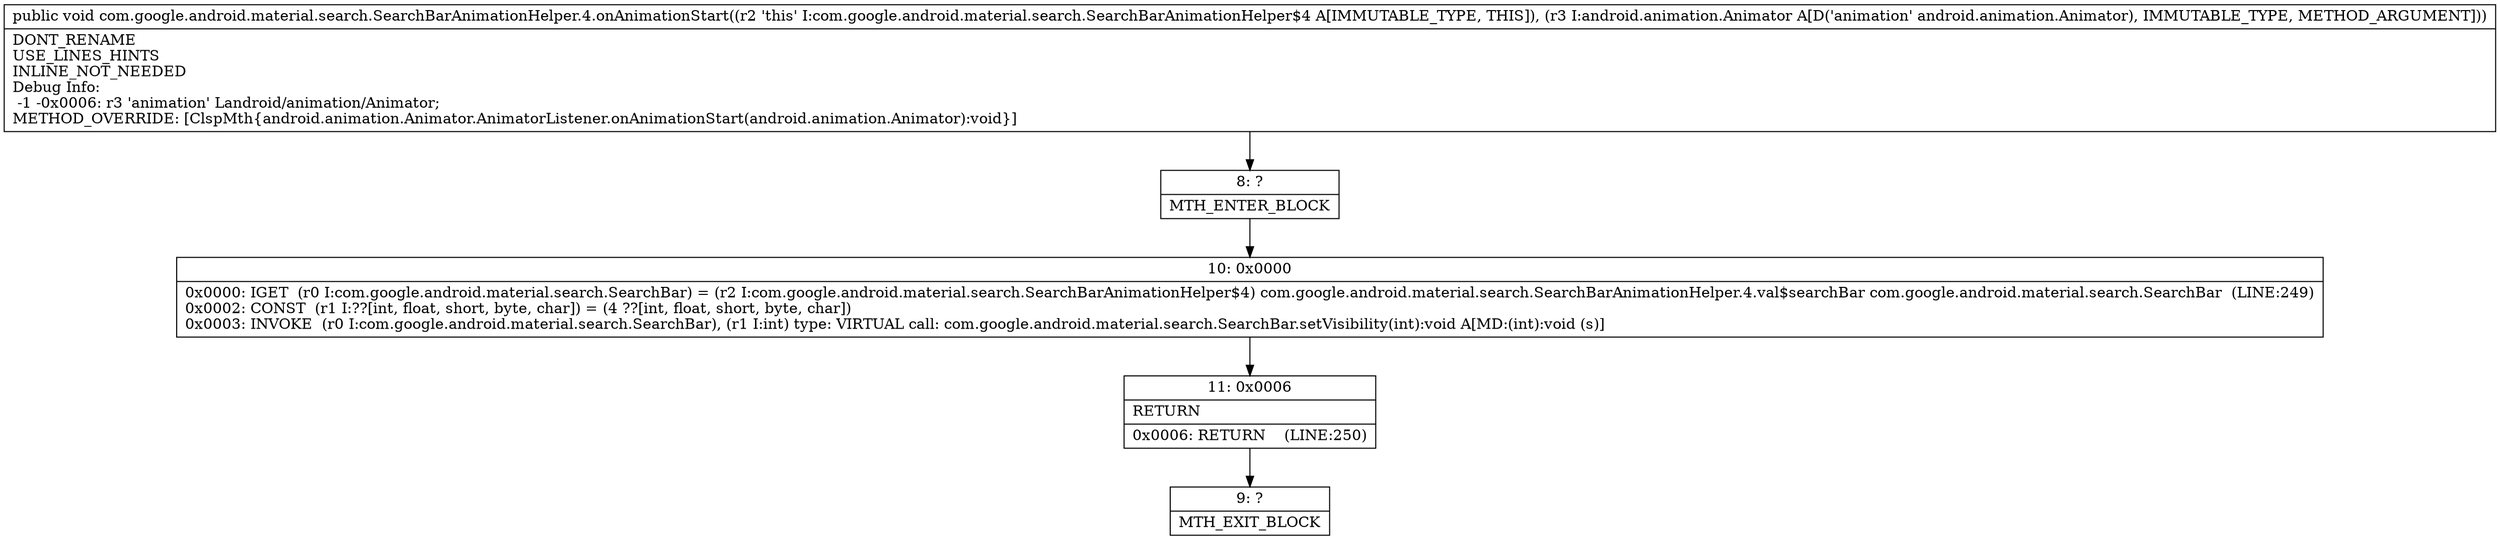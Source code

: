 digraph "CFG forcom.google.android.material.search.SearchBarAnimationHelper.4.onAnimationStart(Landroid\/animation\/Animator;)V" {
Node_8 [shape=record,label="{8\:\ ?|MTH_ENTER_BLOCK\l}"];
Node_10 [shape=record,label="{10\:\ 0x0000|0x0000: IGET  (r0 I:com.google.android.material.search.SearchBar) = (r2 I:com.google.android.material.search.SearchBarAnimationHelper$4) com.google.android.material.search.SearchBarAnimationHelper.4.val$searchBar com.google.android.material.search.SearchBar  (LINE:249)\l0x0002: CONST  (r1 I:??[int, float, short, byte, char]) = (4 ??[int, float, short, byte, char]) \l0x0003: INVOKE  (r0 I:com.google.android.material.search.SearchBar), (r1 I:int) type: VIRTUAL call: com.google.android.material.search.SearchBar.setVisibility(int):void A[MD:(int):void (s)]\l}"];
Node_11 [shape=record,label="{11\:\ 0x0006|RETURN\l|0x0006: RETURN    (LINE:250)\l}"];
Node_9 [shape=record,label="{9\:\ ?|MTH_EXIT_BLOCK\l}"];
MethodNode[shape=record,label="{public void com.google.android.material.search.SearchBarAnimationHelper.4.onAnimationStart((r2 'this' I:com.google.android.material.search.SearchBarAnimationHelper$4 A[IMMUTABLE_TYPE, THIS]), (r3 I:android.animation.Animator A[D('animation' android.animation.Animator), IMMUTABLE_TYPE, METHOD_ARGUMENT]))  | DONT_RENAME\lUSE_LINES_HINTS\lINLINE_NOT_NEEDED\lDebug Info:\l  \-1 \-0x0006: r3 'animation' Landroid\/animation\/Animator;\lMETHOD_OVERRIDE: [ClspMth\{android.animation.Animator.AnimatorListener.onAnimationStart(android.animation.Animator):void\}]\l}"];
MethodNode -> Node_8;Node_8 -> Node_10;
Node_10 -> Node_11;
Node_11 -> Node_9;
}

